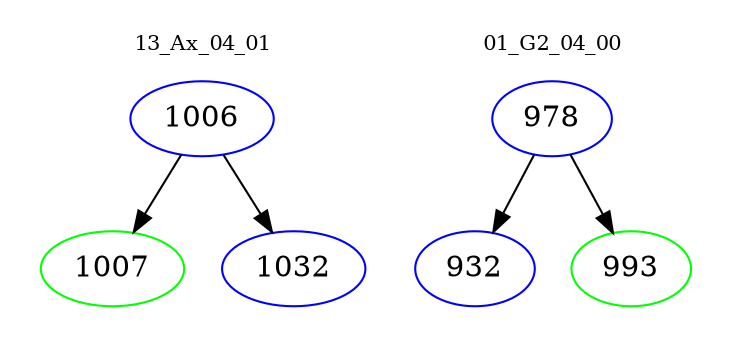 digraph{
subgraph cluster_0 {
color = white
label = "13_Ax_04_01";
fontsize=10;
T0_1006 [label="1006", color="blue"]
T0_1006 -> T0_1007 [color="black"]
T0_1007 [label="1007", color="green"]
T0_1006 -> T0_1032 [color="black"]
T0_1032 [label="1032", color="blue"]
}
subgraph cluster_1 {
color = white
label = "01_G2_04_00";
fontsize=10;
T1_978 [label="978", color="blue"]
T1_978 -> T1_932 [color="black"]
T1_932 [label="932", color="blue"]
T1_978 -> T1_993 [color="black"]
T1_993 [label="993", color="green"]
}
}
